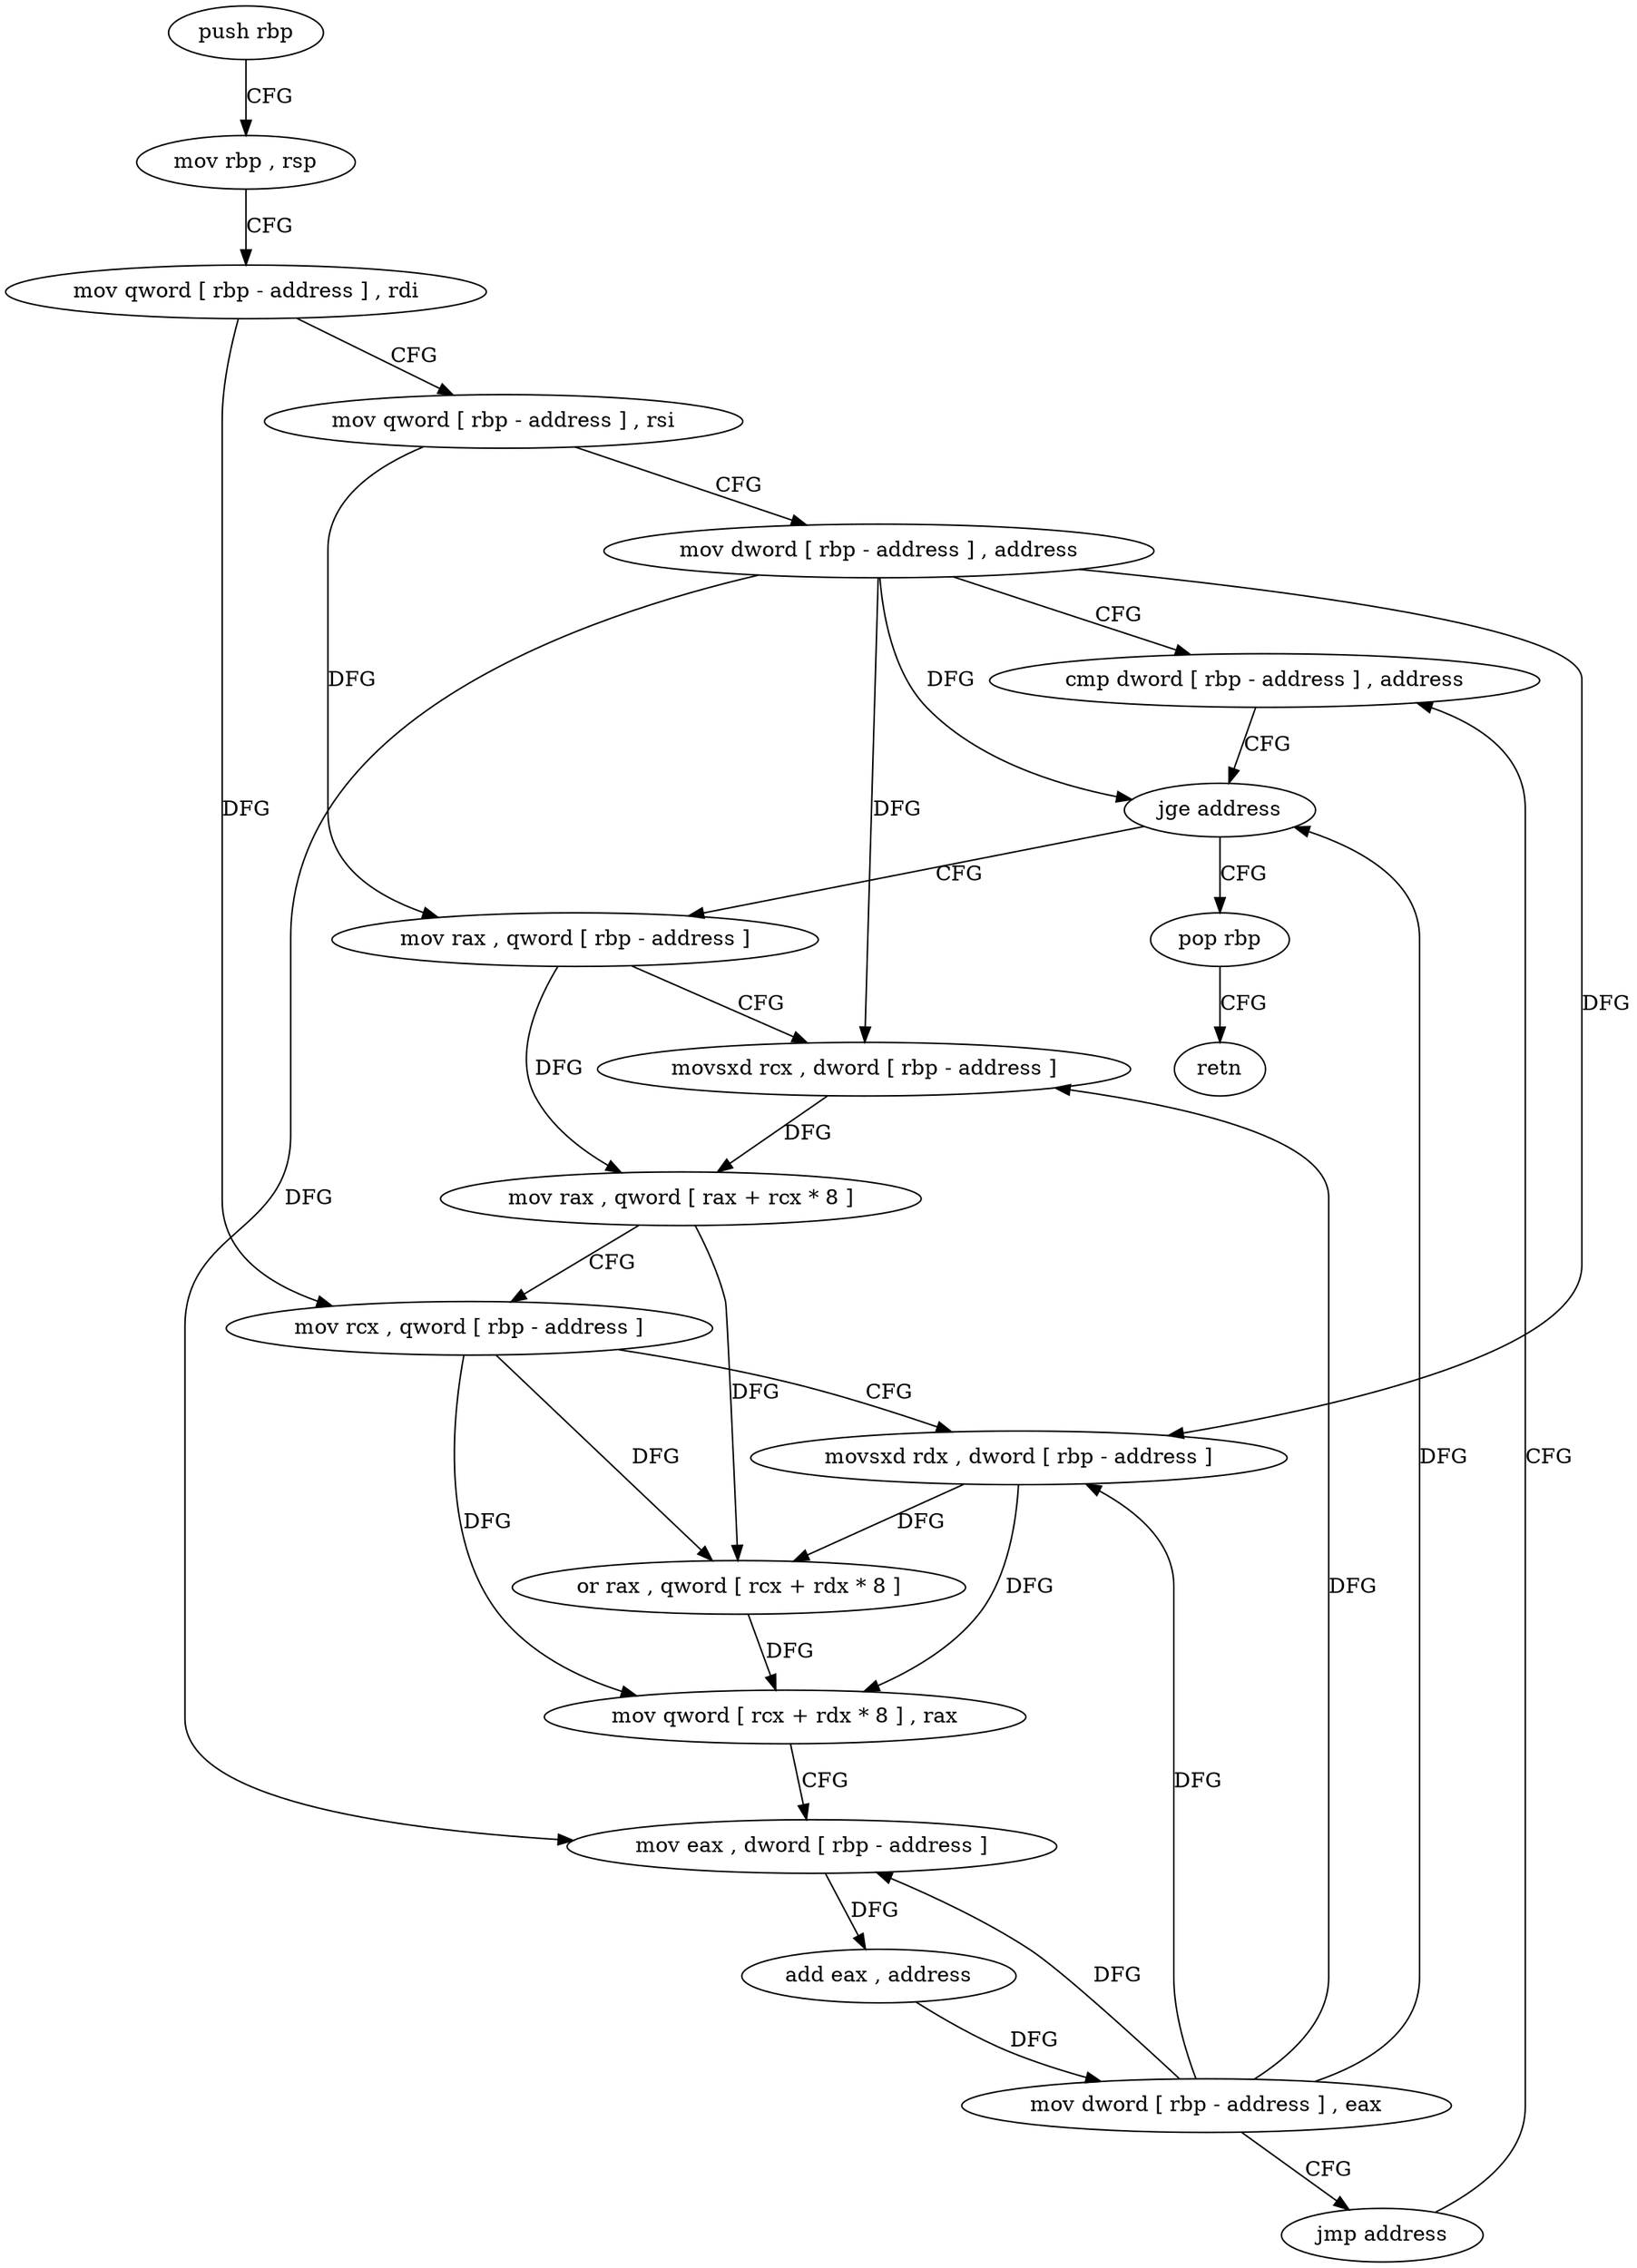 digraph "func" {
"4312400" [label = "push rbp" ]
"4312401" [label = "mov rbp , rsp" ]
"4312404" [label = "mov qword [ rbp - address ] , rdi" ]
"4312408" [label = "mov qword [ rbp - address ] , rsi" ]
"4312412" [label = "mov dword [ rbp - address ] , address" ]
"4312419" [label = "cmp dword [ rbp - address ] , address" ]
"4312471" [label = "pop rbp" ]
"4312472" [label = "retn" ]
"4312429" [label = "mov rax , qword [ rbp - address ]" ]
"4312433" [label = "movsxd rcx , dword [ rbp - address ]" ]
"4312437" [label = "mov rax , qword [ rax + rcx * 8 ]" ]
"4312441" [label = "mov rcx , qword [ rbp - address ]" ]
"4312445" [label = "movsxd rdx , dword [ rbp - address ]" ]
"4312449" [label = "or rax , qword [ rcx + rdx * 8 ]" ]
"4312453" [label = "mov qword [ rcx + rdx * 8 ] , rax" ]
"4312457" [label = "mov eax , dword [ rbp - address ]" ]
"4312460" [label = "add eax , address" ]
"4312463" [label = "mov dword [ rbp - address ] , eax" ]
"4312466" [label = "jmp address" ]
"4312423" [label = "jge address" ]
"4312400" -> "4312401" [ label = "CFG" ]
"4312401" -> "4312404" [ label = "CFG" ]
"4312404" -> "4312408" [ label = "CFG" ]
"4312404" -> "4312441" [ label = "DFG" ]
"4312408" -> "4312412" [ label = "CFG" ]
"4312408" -> "4312429" [ label = "DFG" ]
"4312412" -> "4312419" [ label = "CFG" ]
"4312412" -> "4312423" [ label = "DFG" ]
"4312412" -> "4312433" [ label = "DFG" ]
"4312412" -> "4312445" [ label = "DFG" ]
"4312412" -> "4312457" [ label = "DFG" ]
"4312419" -> "4312423" [ label = "CFG" ]
"4312471" -> "4312472" [ label = "CFG" ]
"4312429" -> "4312433" [ label = "CFG" ]
"4312429" -> "4312437" [ label = "DFG" ]
"4312433" -> "4312437" [ label = "DFG" ]
"4312437" -> "4312441" [ label = "CFG" ]
"4312437" -> "4312449" [ label = "DFG" ]
"4312441" -> "4312445" [ label = "CFG" ]
"4312441" -> "4312449" [ label = "DFG" ]
"4312441" -> "4312453" [ label = "DFG" ]
"4312445" -> "4312449" [ label = "DFG" ]
"4312445" -> "4312453" [ label = "DFG" ]
"4312449" -> "4312453" [ label = "DFG" ]
"4312453" -> "4312457" [ label = "CFG" ]
"4312457" -> "4312460" [ label = "DFG" ]
"4312460" -> "4312463" [ label = "DFG" ]
"4312463" -> "4312466" [ label = "CFG" ]
"4312463" -> "4312423" [ label = "DFG" ]
"4312463" -> "4312433" [ label = "DFG" ]
"4312463" -> "4312445" [ label = "DFG" ]
"4312463" -> "4312457" [ label = "DFG" ]
"4312466" -> "4312419" [ label = "CFG" ]
"4312423" -> "4312471" [ label = "CFG" ]
"4312423" -> "4312429" [ label = "CFG" ]
}
